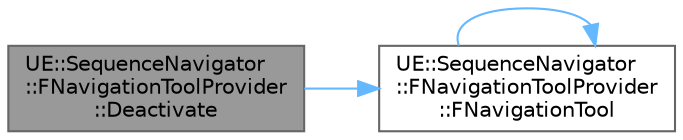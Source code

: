 digraph "UE::SequenceNavigator::FNavigationToolProvider::Deactivate"
{
 // INTERACTIVE_SVG=YES
 // LATEX_PDF_SIZE
  bgcolor="transparent";
  edge [fontname=Helvetica,fontsize=10,labelfontname=Helvetica,labelfontsize=10];
  node [fontname=Helvetica,fontsize=10,shape=box,height=0.2,width=0.4];
  rankdir="LR";
  Node1 [id="Node000001",label="UE::SequenceNavigator\l::FNavigationToolProvider\l::Deactivate",height=0.2,width=0.4,color="gray40", fillcolor="grey60", style="filled", fontcolor="black",tooltip=" "];
  Node1 -> Node2 [id="edge1_Node000001_Node000002",color="steelblue1",style="solid",tooltip=" "];
  Node2 [id="Node000002",label="UE::SequenceNavigator\l::FNavigationToolProvider\l::FNavigationTool",height=0.2,width=0.4,color="grey40", fillcolor="white", style="filled",URL="$d7/d95/classUE_1_1SequenceNavigator_1_1FNavigationToolProvider.html#af8ccd8f15d0161fc2cfe89d2225be777",tooltip=" "];
  Node2 -> Node2 [id="edge2_Node000002_Node000002",color="steelblue1",style="solid",tooltip=" "];
}
